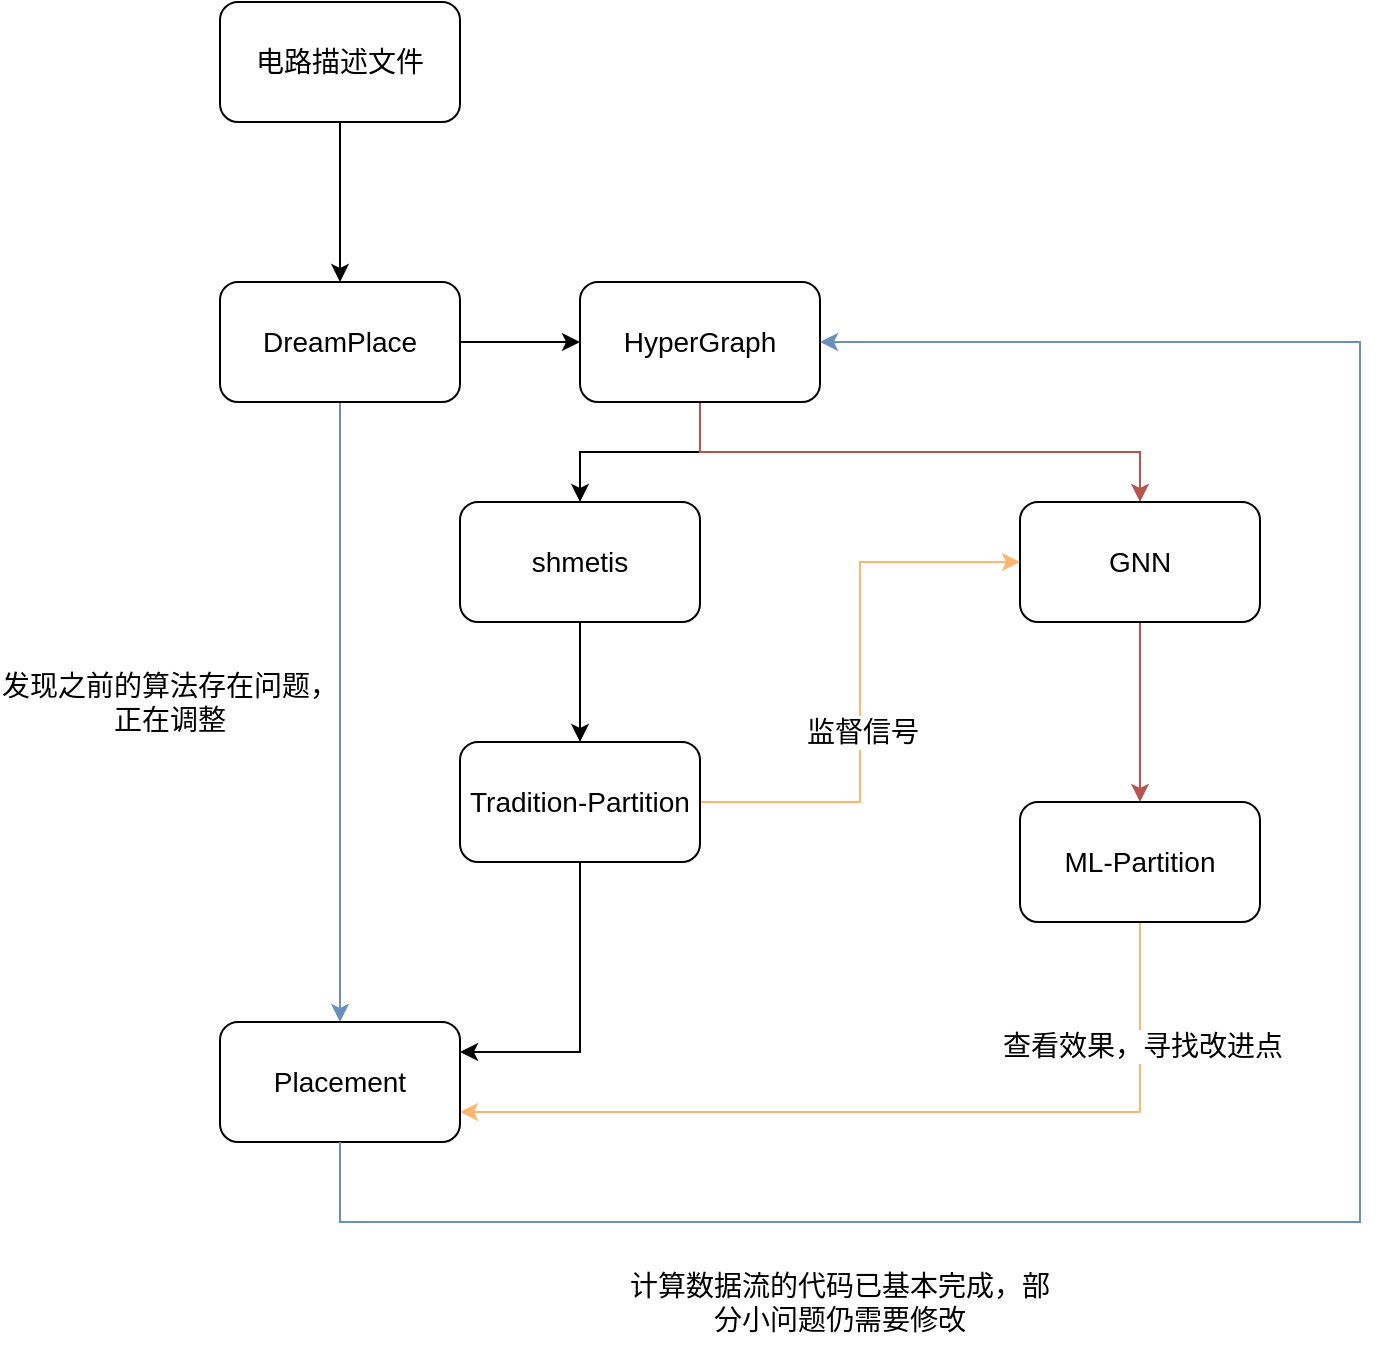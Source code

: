 <mxfile>
    <diagram name="第 1 页" id="KRICXccTtEtal8VeHXVG">
        <mxGraphModel dx="872" dy="856" grid="1" gridSize="10" guides="1" tooltips="1" connect="1" arrows="1" fold="1" page="1" pageScale="1" pageWidth="827" pageHeight="1169" math="0" shadow="0">
            <root>
                <mxCell id="0"/>
                <mxCell id="1" parent="0"/>
                <mxCell id="qEawOvrPbvvHzvwFR9lG-12" style="edgeStyle=orthogonalEdgeStyle;rounded=0;orthogonalLoop=1;jettySize=auto;html=1;exitX=1;exitY=0.5;exitDx=0;exitDy=0;entryX=0;entryY=0.5;entryDx=0;entryDy=0;fontSize=14;" parent="1" source="qEawOvrPbvvHzvwFR9lG-1" target="qEawOvrPbvvHzvwFR9lG-3" edge="1">
                    <mxGeometry relative="1" as="geometry"/>
                </mxCell>
                <mxCell id="qEawOvrPbvvHzvwFR9lG-17" style="edgeStyle=orthogonalEdgeStyle;rounded=0;orthogonalLoop=1;jettySize=auto;html=1;exitX=0.5;exitY=1;exitDx=0;exitDy=0;entryX=0.5;entryY=0;entryDx=0;entryDy=0;fontSize=14;fillColor=#dae8fc;strokeColor=#6c8ebf;" parent="1" source="qEawOvrPbvvHzvwFR9lG-1" target="qEawOvrPbvvHzvwFR9lG-8" edge="1">
                    <mxGeometry relative="1" as="geometry"/>
                </mxCell>
                <mxCell id="qEawOvrPbvvHzvwFR9lG-1" value="DreamPlace" style="rounded=1;whiteSpace=wrap;html=1;fontSize=14;" parent="1" vertex="1">
                    <mxGeometry x="160" y="200" width="120" height="60" as="geometry"/>
                </mxCell>
                <mxCell id="qEawOvrPbvvHzvwFR9lG-15" style="edgeStyle=orthogonalEdgeStyle;rounded=0;orthogonalLoop=1;jettySize=auto;html=1;exitX=0.5;exitY=1;exitDx=0;exitDy=0;entryX=0.5;entryY=0;entryDx=0;entryDy=0;fontSize=14;" parent="1" source="qEawOvrPbvvHzvwFR9lG-2" target="qEawOvrPbvvHzvwFR9lG-6" edge="1">
                    <mxGeometry relative="1" as="geometry"/>
                </mxCell>
                <mxCell id="qEawOvrPbvvHzvwFR9lG-2" value="shmetis" style="rounded=1;whiteSpace=wrap;html=1;fontSize=14;" parent="1" vertex="1">
                    <mxGeometry x="280" y="310" width="120" height="60" as="geometry"/>
                </mxCell>
                <mxCell id="qEawOvrPbvvHzvwFR9lG-13" style="edgeStyle=orthogonalEdgeStyle;rounded=0;orthogonalLoop=1;jettySize=auto;html=1;exitX=0.5;exitY=1;exitDx=0;exitDy=0;entryX=0.5;entryY=0;entryDx=0;entryDy=0;fontSize=14;" parent="1" source="qEawOvrPbvvHzvwFR9lG-3" target="qEawOvrPbvvHzvwFR9lG-2" edge="1">
                    <mxGeometry relative="1" as="geometry"/>
                </mxCell>
                <mxCell id="qEawOvrPbvvHzvwFR9lG-14" style="edgeStyle=orthogonalEdgeStyle;rounded=0;orthogonalLoop=1;jettySize=auto;html=1;exitX=0.5;exitY=1;exitDx=0;exitDy=0;entryX=0.5;entryY=0;entryDx=0;entryDy=0;fontSize=14;fillColor=#f8cecc;strokeColor=#b85450;" parent="1" source="qEawOvrPbvvHzvwFR9lG-3" target="qEawOvrPbvvHzvwFR9lG-5" edge="1">
                    <mxGeometry relative="1" as="geometry"/>
                </mxCell>
                <mxCell id="qEawOvrPbvvHzvwFR9lG-3" value="HyperGraph" style="rounded=1;whiteSpace=wrap;html=1;fontSize=14;" parent="1" vertex="1">
                    <mxGeometry x="340" y="200" width="120" height="60" as="geometry"/>
                </mxCell>
                <mxCell id="qEawOvrPbvvHzvwFR9lG-10" style="rounded=0;orthogonalLoop=1;jettySize=auto;html=1;exitX=0.5;exitY=1;exitDx=0;exitDy=0;entryX=0.5;entryY=0;entryDx=0;entryDy=0;fontSize=14;" parent="1" source="qEawOvrPbvvHzvwFR9lG-4" target="qEawOvrPbvvHzvwFR9lG-1" edge="1">
                    <mxGeometry relative="1" as="geometry"/>
                </mxCell>
                <mxCell id="qEawOvrPbvvHzvwFR9lG-4" value="电路描述文件" style="rounded=1;whiteSpace=wrap;html=1;fontSize=14;" parent="1" vertex="1">
                    <mxGeometry x="160" y="60" width="120" height="60" as="geometry"/>
                </mxCell>
                <mxCell id="qEawOvrPbvvHzvwFR9lG-16" style="edgeStyle=orthogonalEdgeStyle;rounded=0;orthogonalLoop=1;jettySize=auto;html=1;exitX=0.5;exitY=1;exitDx=0;exitDy=0;entryX=0.5;entryY=0;entryDx=0;entryDy=0;fontSize=14;fillColor=#f8cecc;strokeColor=#b85450;" parent="1" source="qEawOvrPbvvHzvwFR9lG-5" target="qEawOvrPbvvHzvwFR9lG-7" edge="1">
                    <mxGeometry relative="1" as="geometry"/>
                </mxCell>
                <mxCell id="qEawOvrPbvvHzvwFR9lG-5" value="GNN" style="rounded=1;whiteSpace=wrap;html=1;fontSize=14;" parent="1" vertex="1">
                    <mxGeometry x="560" y="310" width="120" height="60" as="geometry"/>
                </mxCell>
                <mxCell id="qEawOvrPbvvHzvwFR9lG-18" style="edgeStyle=orthogonalEdgeStyle;rounded=0;orthogonalLoop=1;jettySize=auto;html=1;exitX=0.5;exitY=1;exitDx=0;exitDy=0;entryX=1;entryY=0.25;entryDx=0;entryDy=0;fontSize=14;fillColor=#dae8fc;strokeColor=#050505;" parent="1" source="qEawOvrPbvvHzvwFR9lG-6" target="qEawOvrPbvvHzvwFR9lG-8" edge="1">
                    <mxGeometry relative="1" as="geometry"/>
                </mxCell>
                <mxCell id="qEawOvrPbvvHzvwFR9lG-20" style="edgeStyle=orthogonalEdgeStyle;rounded=0;orthogonalLoop=1;jettySize=auto;html=1;exitX=1;exitY=0.5;exitDx=0;exitDy=0;entryX=0;entryY=0.5;entryDx=0;entryDy=0;fontSize=14;fillColor=#f8cecc;strokeColor=#FFB570;" parent="1" source="qEawOvrPbvvHzvwFR9lG-6" target="qEawOvrPbvvHzvwFR9lG-5" edge="1">
                    <mxGeometry relative="1" as="geometry"/>
                </mxCell>
                <mxCell id="qEawOvrPbvvHzvwFR9lG-31" value="监督信号" style="edgeLabel;html=1;align=center;verticalAlign=middle;resizable=0;points=[];fontSize=14;" parent="qEawOvrPbvvHzvwFR9lG-20" vertex="1" connectable="0">
                    <mxGeometry x="-0.176" y="-1" relative="1" as="geometry">
                        <mxPoint as="offset"/>
                    </mxGeometry>
                </mxCell>
                <mxCell id="qEawOvrPbvvHzvwFR9lG-6" value="Tradition-Partition" style="rounded=1;whiteSpace=wrap;html=1;fontSize=14;" parent="1" vertex="1">
                    <mxGeometry x="280" y="430" width="120" height="60" as="geometry"/>
                </mxCell>
                <mxCell id="qEawOvrPbvvHzvwFR9lG-19" style="edgeStyle=orthogonalEdgeStyle;rounded=0;orthogonalLoop=1;jettySize=auto;html=1;exitX=0.5;exitY=1;exitDx=0;exitDy=0;entryX=1;entryY=0.75;entryDx=0;entryDy=0;fontSize=14;fillColor=#f8cecc;strokeColor=#FFB570;" parent="1" source="qEawOvrPbvvHzvwFR9lG-7" target="qEawOvrPbvvHzvwFR9lG-8" edge="1">
                    <mxGeometry relative="1" as="geometry"/>
                </mxCell>
                <mxCell id="qEawOvrPbvvHzvwFR9lG-30" value="查看效果，寻找改进点" style="edgeLabel;html=1;align=center;verticalAlign=middle;resizable=0;points=[];fontSize=14;" parent="qEawOvrPbvvHzvwFR9lG-19" vertex="1" connectable="0">
                    <mxGeometry x="-0.717" y="1" relative="1" as="geometry">
                        <mxPoint as="offset"/>
                    </mxGeometry>
                </mxCell>
                <mxCell id="qEawOvrPbvvHzvwFR9lG-7" value="ML-Partition" style="rounded=1;whiteSpace=wrap;html=1;fontSize=14;" parent="1" vertex="1">
                    <mxGeometry x="560" y="460" width="120" height="60" as="geometry"/>
                </mxCell>
                <mxCell id="qEawOvrPbvvHzvwFR9lG-8" value="Placement" style="rounded=1;whiteSpace=wrap;html=1;fontSize=14;" parent="1" vertex="1">
                    <mxGeometry x="160" y="570" width="120" height="60" as="geometry"/>
                </mxCell>
                <mxCell id="2" value="发现之前的算法存在问题，正在调整" style="text;html=1;strokeColor=none;fillColor=none;align=center;verticalAlign=middle;whiteSpace=wrap;rounded=0;fontSize=14;" parent="1" vertex="1">
                    <mxGeometry x="50" y="380" width="170" height="60" as="geometry"/>
                </mxCell>
                <mxCell id="8" style="edgeStyle=orthogonalEdgeStyle;rounded=0;orthogonalLoop=1;jettySize=auto;html=1;exitX=0.5;exitY=1;exitDx=0;exitDy=0;fontSize=14;fillColor=#dae8fc;strokeColor=#6c8ebf;" edge="1" parent="1" source="qEawOvrPbvvHzvwFR9lG-8">
                    <mxGeometry relative="1" as="geometry">
                        <mxPoint x="370" y="700" as="sourcePoint"/>
                        <mxPoint x="460" y="230" as="targetPoint"/>
                        <Array as="points">
                            <mxPoint x="220" y="670"/>
                            <mxPoint x="730" y="670"/>
                            <mxPoint x="730" y="230"/>
                        </Array>
                    </mxGeometry>
                </mxCell>
                <mxCell id="10" value="计算数据流的代码已基本完成，部分小问题仍需要修改" style="text;html=1;strokeColor=none;fillColor=none;align=center;verticalAlign=middle;whiteSpace=wrap;rounded=0;fontSize=14;" vertex="1" parent="1">
                    <mxGeometry x="360" y="680" width="220" height="60" as="geometry"/>
                </mxCell>
            </root>
        </mxGraphModel>
    </diagram>
</mxfile>